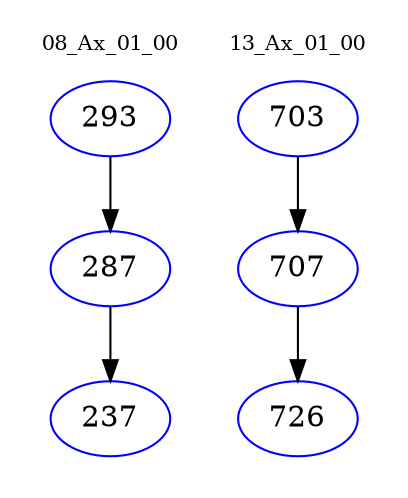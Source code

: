 digraph{
subgraph cluster_0 {
color = white
label = "08_Ax_01_00";
fontsize=10;
T0_293 [label="293", color="blue"]
T0_293 -> T0_287 [color="black"]
T0_287 [label="287", color="blue"]
T0_287 -> T0_237 [color="black"]
T0_237 [label="237", color="blue"]
}
subgraph cluster_1 {
color = white
label = "13_Ax_01_00";
fontsize=10;
T1_703 [label="703", color="blue"]
T1_703 -> T1_707 [color="black"]
T1_707 [label="707", color="blue"]
T1_707 -> T1_726 [color="black"]
T1_726 [label="726", color="blue"]
}
}
